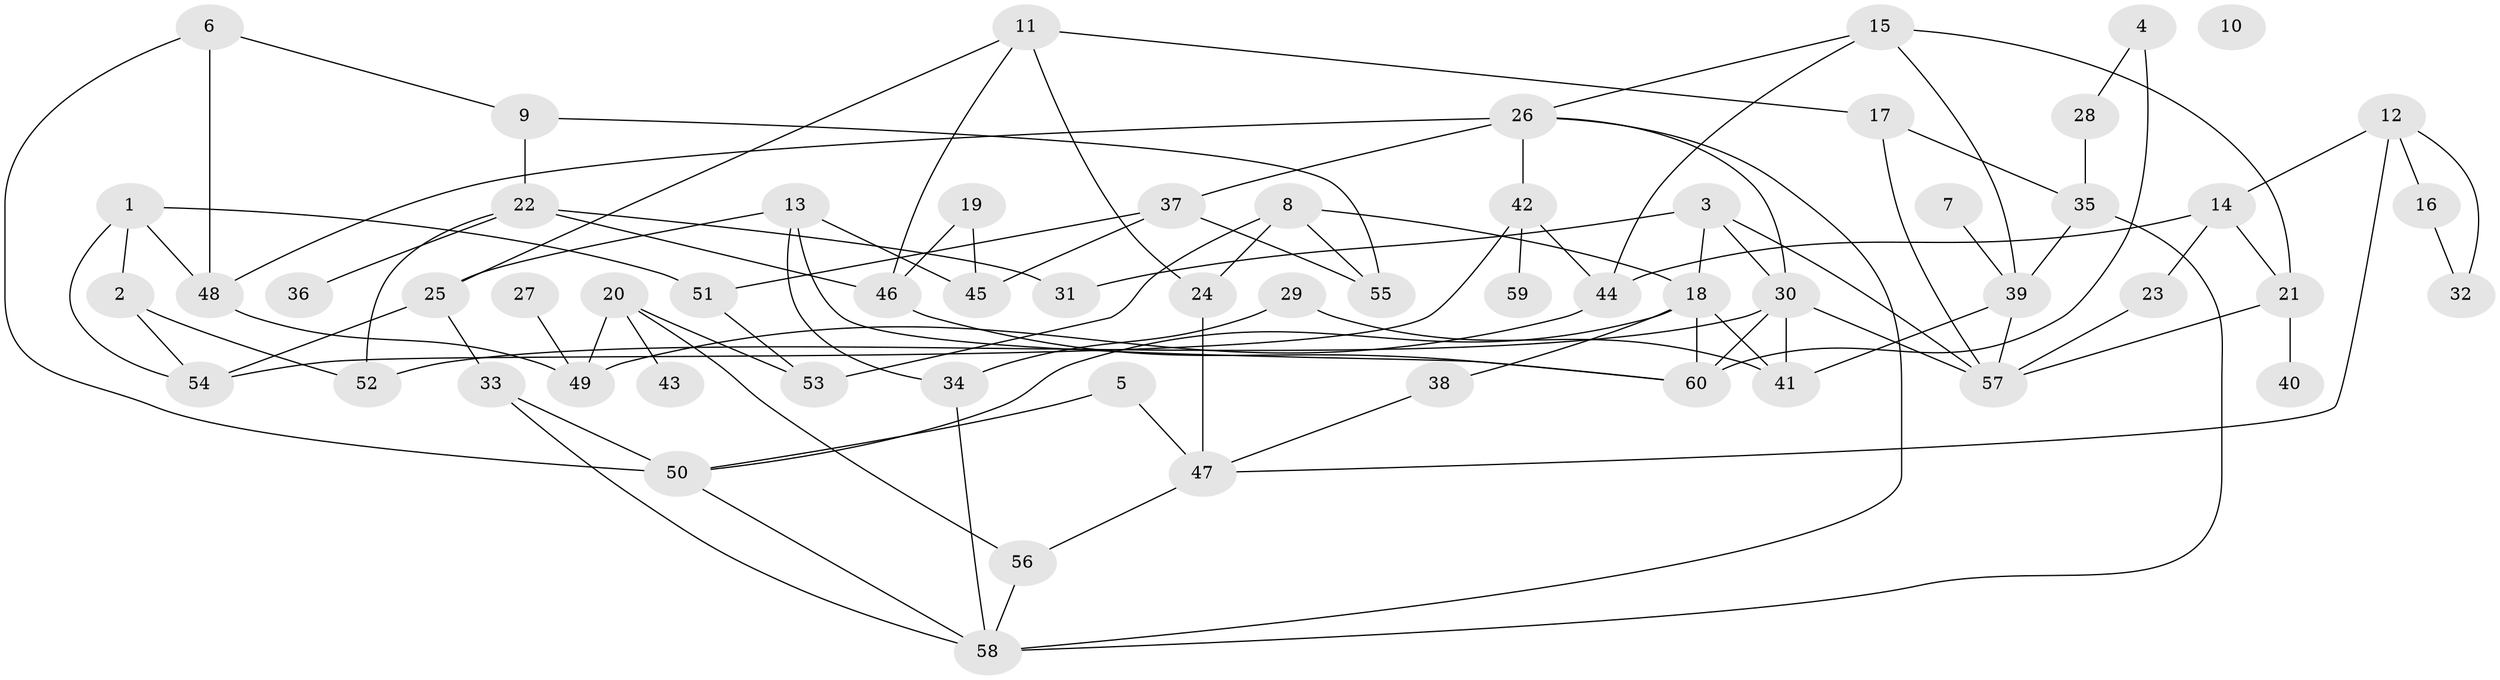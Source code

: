 // coarse degree distribution, {6: 0.1111111111111111, 9: 0.1111111111111111, 5: 0.05555555555555555, 3: 0.2222222222222222, 2: 0.1111111111111111, 8: 0.1111111111111111, 1: 0.16666666666666666, 4: 0.1111111111111111}
// Generated by graph-tools (version 1.1) at 2025/47/03/04/25 22:47:56]
// undirected, 60 vertices, 100 edges
graph export_dot {
  node [color=gray90,style=filled];
  1;
  2;
  3;
  4;
  5;
  6;
  7;
  8;
  9;
  10;
  11;
  12;
  13;
  14;
  15;
  16;
  17;
  18;
  19;
  20;
  21;
  22;
  23;
  24;
  25;
  26;
  27;
  28;
  29;
  30;
  31;
  32;
  33;
  34;
  35;
  36;
  37;
  38;
  39;
  40;
  41;
  42;
  43;
  44;
  45;
  46;
  47;
  48;
  49;
  50;
  51;
  52;
  53;
  54;
  55;
  56;
  57;
  58;
  59;
  60;
  1 -- 2;
  1 -- 48;
  1 -- 51;
  1 -- 54;
  2 -- 52;
  2 -- 54;
  3 -- 18;
  3 -- 30;
  3 -- 31;
  3 -- 57;
  4 -- 28;
  4 -- 60;
  5 -- 47;
  5 -- 50;
  6 -- 9;
  6 -- 48;
  6 -- 50;
  7 -- 39;
  8 -- 18;
  8 -- 24;
  8 -- 53;
  8 -- 55;
  9 -- 22;
  9 -- 55;
  11 -- 17;
  11 -- 24;
  11 -- 25;
  11 -- 46;
  12 -- 14;
  12 -- 16;
  12 -- 32;
  12 -- 47;
  13 -- 25;
  13 -- 34;
  13 -- 45;
  13 -- 60;
  14 -- 21;
  14 -- 23;
  14 -- 44;
  15 -- 21;
  15 -- 26;
  15 -- 39;
  15 -- 44;
  16 -- 32;
  17 -- 35;
  17 -- 57;
  18 -- 38;
  18 -- 41;
  18 -- 50;
  18 -- 60;
  19 -- 45;
  19 -- 46;
  20 -- 43;
  20 -- 49;
  20 -- 53;
  20 -- 56;
  21 -- 40;
  21 -- 57;
  22 -- 31;
  22 -- 36;
  22 -- 46;
  22 -- 52;
  23 -- 57;
  24 -- 47;
  25 -- 33;
  25 -- 54;
  26 -- 30;
  26 -- 37;
  26 -- 42;
  26 -- 48;
  26 -- 58;
  27 -- 49;
  28 -- 35;
  29 -- 34;
  29 -- 41;
  30 -- 41;
  30 -- 52;
  30 -- 57;
  30 -- 60;
  33 -- 50;
  33 -- 58;
  34 -- 58;
  35 -- 39;
  35 -- 58;
  37 -- 45;
  37 -- 51;
  37 -- 55;
  38 -- 47;
  39 -- 41;
  39 -- 57;
  42 -- 44;
  42 -- 54;
  42 -- 59;
  44 -- 49;
  46 -- 60;
  47 -- 56;
  48 -- 49;
  50 -- 58;
  51 -- 53;
  56 -- 58;
}
